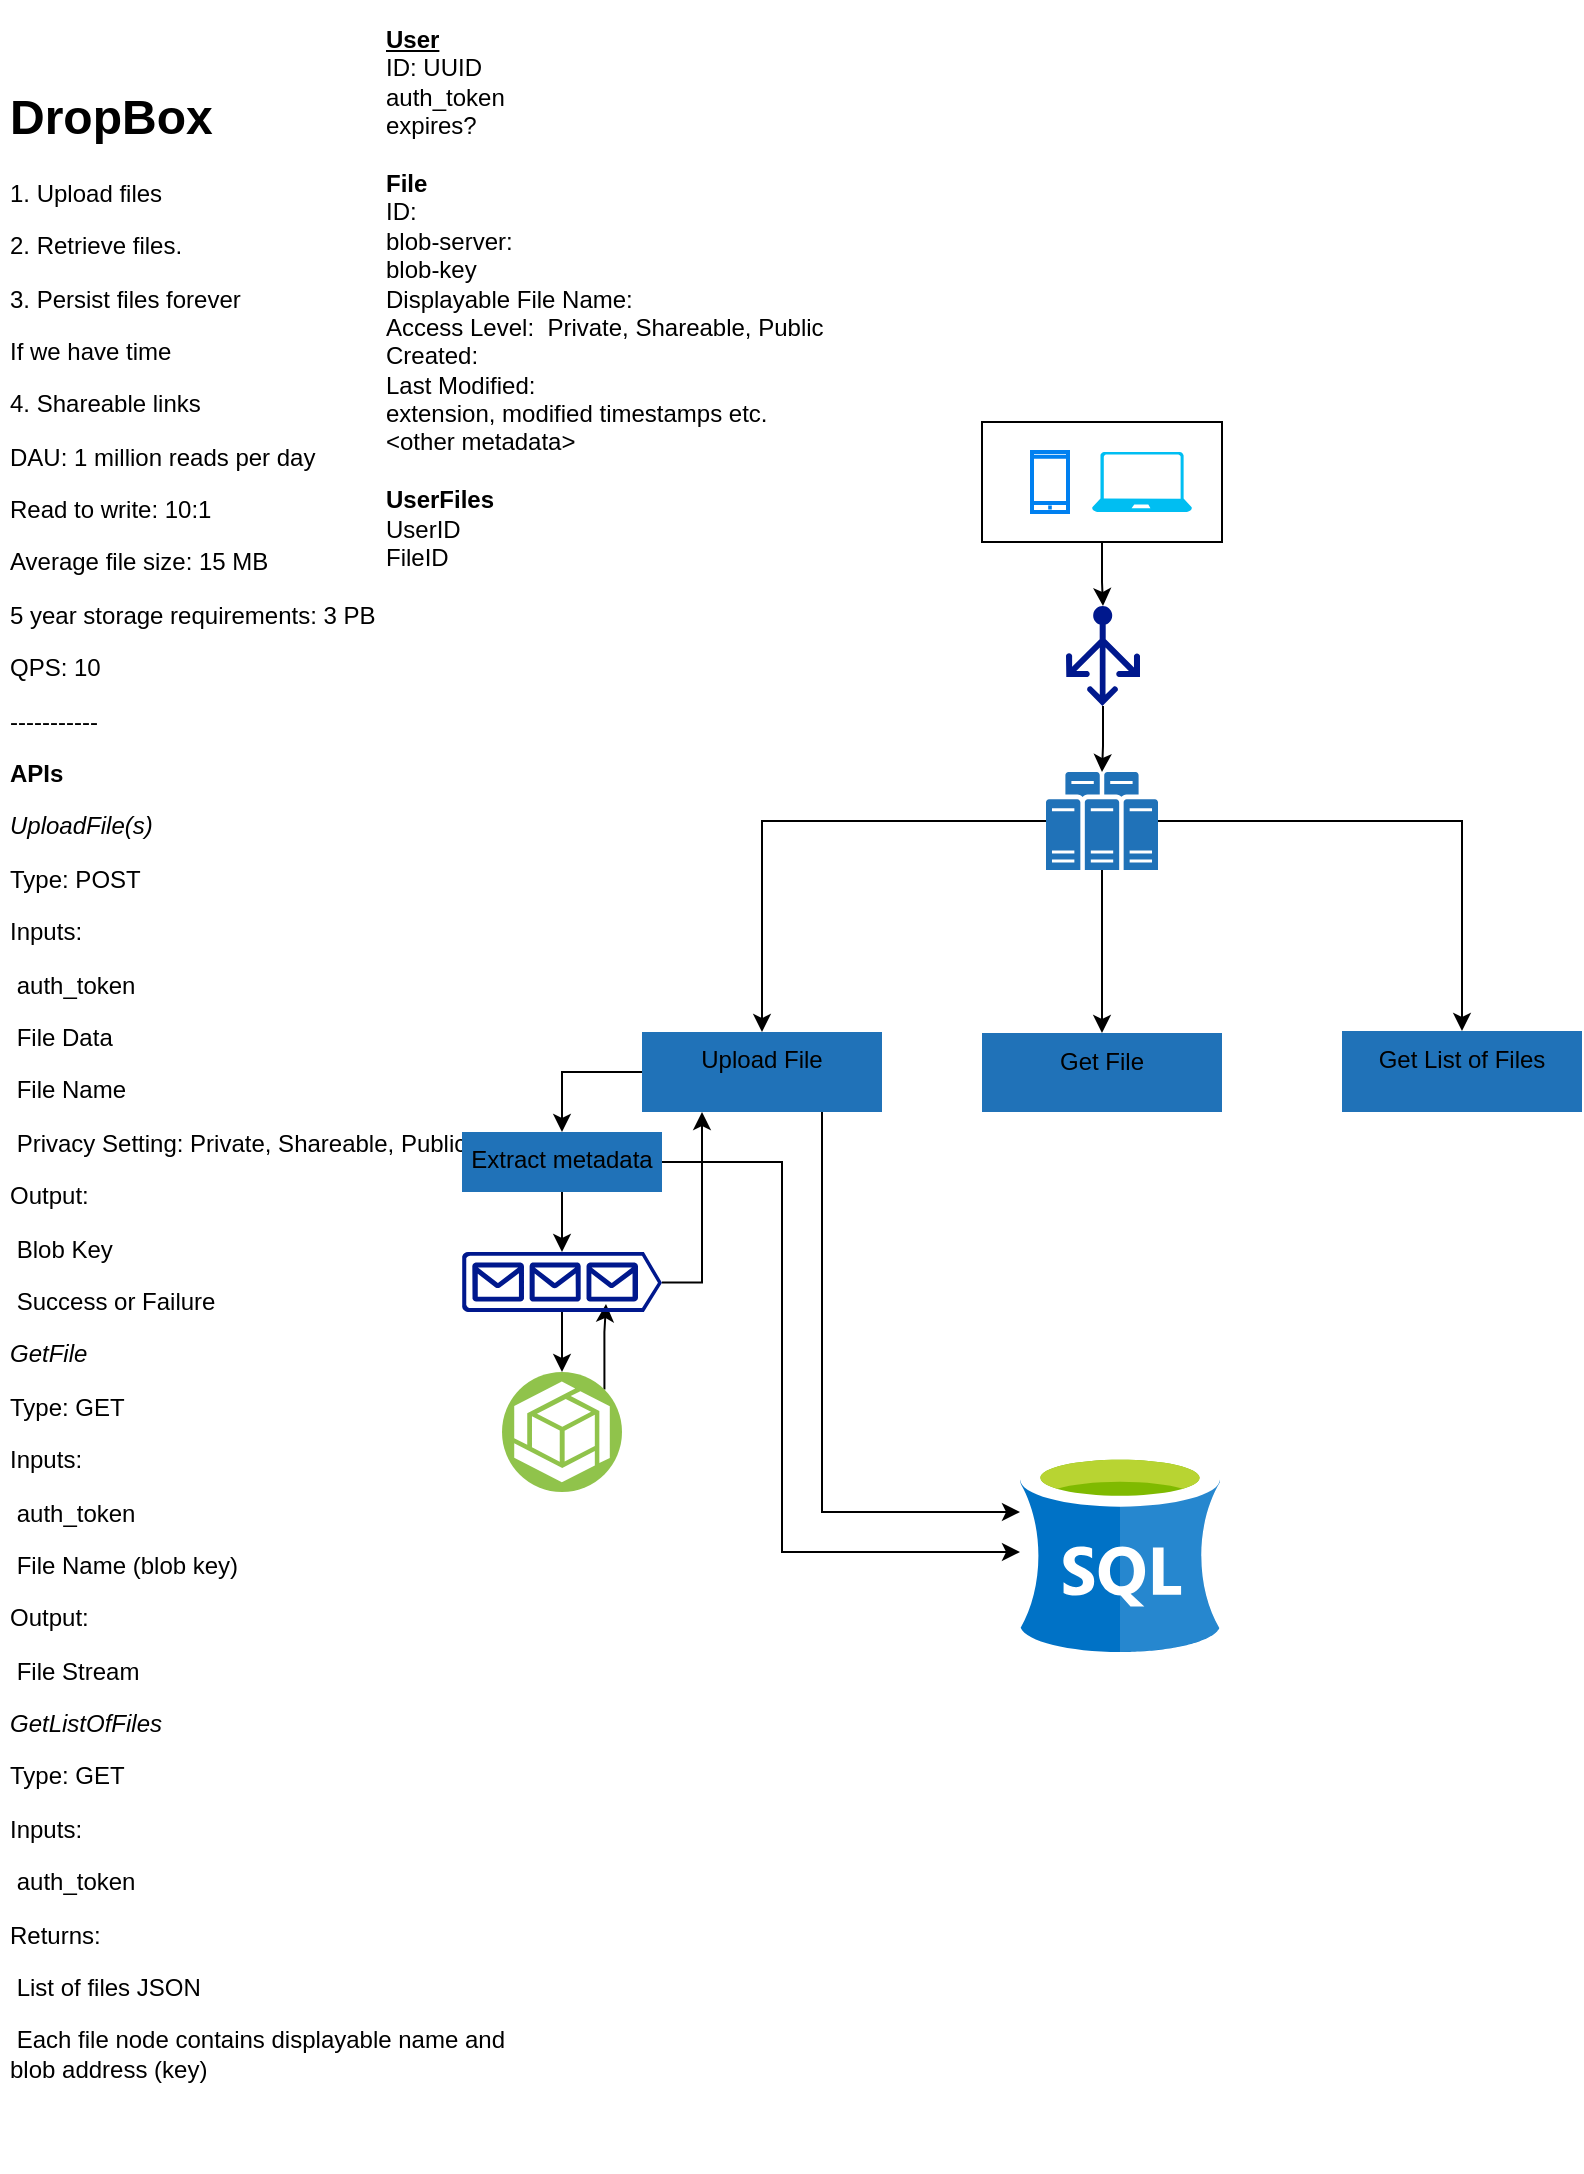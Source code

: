 <mxfile version="20.3.6" type="github">
  <diagram id="Fx_pesH9_Tg9TUCY-EvB" name="Page-1">
    <mxGraphModel dx="1422" dy="762" grid="1" gridSize="10" guides="1" tooltips="1" connect="1" arrows="1" fold="1" page="1" pageScale="1" pageWidth="850" pageHeight="1100" background="#FFFFFF" math="0" shadow="0">
      <root>
        <mxCell id="0" />
        <mxCell id="1" parent="0" />
        <mxCell id="1i6OF8YntkB4vm1dQ0iG-9" value="" style="edgeStyle=orthogonalEdgeStyle;rounded=0;orthogonalLoop=1;jettySize=auto;html=1;" parent="1" source="1i6OF8YntkB4vm1dQ0iG-6" target="1i6OF8YntkB4vm1dQ0iG-8" edge="1">
          <mxGeometry relative="1" as="geometry" />
        </mxCell>
        <mxCell id="1i6OF8YntkB4vm1dQ0iG-6" value="" style="rounded=0;whiteSpace=wrap;html=1;" parent="1" vertex="1">
          <mxGeometry x="510" y="215" width="120" height="60" as="geometry" />
        </mxCell>
        <mxCell id="1i6OF8YntkB4vm1dQ0iG-2" value="&lt;h1&gt;DropBox&lt;/h1&gt;&lt;p&gt;1. Upload files&lt;/p&gt;&lt;p&gt;2. Retrieve files.&lt;/p&gt;&lt;p&gt;3. Persist files forever&lt;/p&gt;&lt;p&gt;If we have time&lt;/p&gt;&lt;p&gt;4. Shareable links&lt;/p&gt;&lt;p&gt;DAU: 1 million reads per day&lt;/p&gt;&lt;p&gt;Read to write: 10:1&lt;/p&gt;&lt;p&gt;Average file size: 15 MB&lt;/p&gt;&lt;p&gt;5 year storage requirements: 3&lt;span style=&quot;background-color: initial;&quot;&gt;&amp;nbsp;PB&lt;/span&gt;&lt;/p&gt;&lt;p&gt;&lt;span style=&quot;background-color: initial;&quot;&gt;QPS: 10&lt;/span&gt;&lt;/p&gt;&lt;p&gt;&lt;span style=&quot;background-color: initial;&quot;&gt;-----------&lt;/span&gt;&lt;/p&gt;&lt;p&gt;&lt;b&gt;APIs&lt;/b&gt;&lt;/p&gt;&lt;p&gt;&lt;i style=&quot;&quot;&gt;UploadFile(s)&lt;/i&gt;&lt;/p&gt;&lt;p&gt;&lt;span style=&quot;&quot;&gt;&lt;/span&gt;Type: POST&lt;br&gt;&lt;/p&gt;&lt;p&gt;&lt;span style=&quot;&quot;&gt; &lt;/span&gt;Inputs:&lt;br&gt;&lt;/p&gt;&lt;p&gt;&lt;/p&gt;&lt;span style=&quot;white-space: pre;&quot;&gt; &lt;/span&gt;auth_token&lt;p&gt;&lt;span style=&quot;&quot;&gt; &lt;/span&gt;&lt;span style=&quot;&quot;&gt; &lt;/span&gt;&lt;span style=&quot;white-space: pre;&quot;&gt; &lt;/span&gt;File Data&lt;br&gt;&lt;/p&gt;&lt;p&gt;&lt;span style=&quot;white-space: pre;&quot;&gt; &lt;/span&gt;File Name&lt;br&gt;&lt;/p&gt;&lt;p&gt;&lt;span style=&quot;white-space: pre;&quot;&gt; &lt;/span&gt;Privacy Setting: Private, Shareable, Public&lt;br&gt;&lt;/p&gt;&lt;p&gt;Output:&lt;/p&gt;&lt;p&gt;&lt;span style=&quot;white-space: pre;&quot;&gt; &lt;/span&gt;Blob Key&lt;br&gt;&lt;/p&gt;&lt;p&gt;&lt;span style=&quot;white-space: pre;&quot;&gt; &lt;/span&gt;Success or Failure&lt;br&gt;&lt;/p&gt;&lt;p&gt;&lt;i&gt;GetFile&lt;/i&gt;&lt;/p&gt;&lt;p&gt;Type: GET&lt;/p&gt;&lt;p&gt;Inputs:&lt;/p&gt;&lt;p&gt;&lt;span style=&quot;white-space: pre;&quot;&gt; &lt;/span&gt;auth_token&lt;br&gt;&lt;/p&gt;&lt;p&gt;&lt;span style=&quot;white-space: pre;&quot;&gt; &lt;/span&gt;File Name (blob key)&lt;br&gt;&lt;/p&gt;&lt;p&gt;Output:&lt;/p&gt;&lt;p&gt;&lt;span style=&quot;white-space: pre;&quot;&gt; &lt;/span&gt;File Stream&lt;br&gt;&lt;/p&gt;&lt;p&gt;&lt;i&gt;GetListOfFiles&lt;/i&gt;&lt;/p&gt;&lt;p&gt;Type: GET&lt;/p&gt;&lt;p&gt;Inputs:&lt;/p&gt;&lt;p&gt;&lt;span style=&quot;white-space: pre;&quot;&gt; &lt;/span&gt;auth_token&lt;br&gt;&lt;/p&gt;&lt;p&gt;Returns:&lt;/p&gt;&lt;p&gt;&lt;span style=&quot;white-space: pre;&quot;&gt; &lt;/span&gt;List of files JSON&lt;/p&gt;&lt;p&gt;&lt;span style=&quot;background-color: initial;&quot;&gt;&lt;span style=&quot;white-space: pre;&quot;&gt; &lt;/span&gt;Each file node contains displayable name and blob address (key)&lt;/span&gt;&lt;/p&gt;" style="text;html=1;strokeColor=none;fillColor=none;spacing=4;spacingTop=-20;whiteSpace=wrap;overflow=hidden;rounded=0;horizontal=1;verticalAlign=middle;direction=west;" parent="1" vertex="1">
          <mxGeometry x="20" y="20" width="270" height="1070" as="geometry" />
        </mxCell>
        <mxCell id="1i6OF8YntkB4vm1dQ0iG-4" value="" style="html=1;verticalLabelPosition=bottom;align=center;labelBackgroundColor=#ffffff;verticalAlign=top;strokeWidth=2;strokeColor=#0080F0;shadow=0;dashed=0;shape=mxgraph.ios7.icons.smartphone;" parent="1" vertex="1">
          <mxGeometry x="535" y="230" width="18" height="30" as="geometry" />
        </mxCell>
        <mxCell id="1i6OF8YntkB4vm1dQ0iG-5" value="" style="verticalLabelPosition=bottom;html=1;verticalAlign=top;align=center;strokeColor=none;fillColor=#00BEF2;shape=mxgraph.azure.laptop;pointerEvents=1;" parent="1" vertex="1">
          <mxGeometry x="565" y="230" width="50" height="30" as="geometry" />
        </mxCell>
        <mxCell id="1i6OF8YntkB4vm1dQ0iG-11" value="" style="edgeStyle=orthogonalEdgeStyle;rounded=0;orthogonalLoop=1;jettySize=auto;html=1;" parent="1" source="1i6OF8YntkB4vm1dQ0iG-8" target="1i6OF8YntkB4vm1dQ0iG-10" edge="1">
          <mxGeometry relative="1" as="geometry" />
        </mxCell>
        <mxCell id="1i6OF8YntkB4vm1dQ0iG-8" value="" style="sketch=0;aspect=fixed;pointerEvents=1;shadow=0;dashed=0;html=1;strokeColor=none;labelPosition=center;verticalLabelPosition=bottom;verticalAlign=top;align=center;fillColor=#00188D;shape=mxgraph.azure.load_balancer_generic" parent="1" vertex="1">
          <mxGeometry x="552" y="307" width="37" height="50" as="geometry" />
        </mxCell>
        <mxCell id="1i6OF8YntkB4vm1dQ0iG-26" value="" style="edgeStyle=orthogonalEdgeStyle;rounded=0;orthogonalLoop=1;jettySize=auto;html=1;" parent="1" source="1i6OF8YntkB4vm1dQ0iG-10" target="1i6OF8YntkB4vm1dQ0iG-25" edge="1">
          <mxGeometry relative="1" as="geometry" />
        </mxCell>
        <mxCell id="1i6OF8YntkB4vm1dQ0iG-29" value="" style="edgeStyle=orthogonalEdgeStyle;rounded=0;orthogonalLoop=1;jettySize=auto;html=1;" parent="1" source="1i6OF8YntkB4vm1dQ0iG-10" target="1i6OF8YntkB4vm1dQ0iG-28" edge="1">
          <mxGeometry relative="1" as="geometry" />
        </mxCell>
        <mxCell id="1i6OF8YntkB4vm1dQ0iG-31" value="" style="edgeStyle=orthogonalEdgeStyle;rounded=0;orthogonalLoop=1;jettySize=auto;html=1;" parent="1" source="1i6OF8YntkB4vm1dQ0iG-10" target="1i6OF8YntkB4vm1dQ0iG-30" edge="1">
          <mxGeometry relative="1" as="geometry" />
        </mxCell>
        <mxCell id="1i6OF8YntkB4vm1dQ0iG-10" value="" style="sketch=0;pointerEvents=1;shadow=0;dashed=0;html=1;strokeColor=none;labelPosition=center;verticalLabelPosition=bottom;verticalAlign=top;outlineConnect=0;align=center;shape=mxgraph.office.servers.physical_host_farm;fillColor=#2072B8;" parent="1" vertex="1">
          <mxGeometry x="542" y="390" width="56" height="49" as="geometry" />
        </mxCell>
        <mxCell id="GZ5hargXJhRWxqv7RDIR-14" style="edgeStyle=orthogonalEdgeStyle;rounded=0;orthogonalLoop=1;jettySize=auto;html=1;exitX=0;exitY=0.5;exitDx=0;exitDy=0;" edge="1" parent="1" source="1i6OF8YntkB4vm1dQ0iG-25" target="GZ5hargXJhRWxqv7RDIR-11">
          <mxGeometry relative="1" as="geometry" />
        </mxCell>
        <mxCell id="GZ5hargXJhRWxqv7RDIR-25" style="edgeStyle=orthogonalEdgeStyle;rounded=0;orthogonalLoop=1;jettySize=auto;html=1;exitX=0.75;exitY=1;exitDx=0;exitDy=0;" edge="1" parent="1" source="1i6OF8YntkB4vm1dQ0iG-25" target="GZ5hargXJhRWxqv7RDIR-18">
          <mxGeometry relative="1" as="geometry">
            <Array as="points">
              <mxPoint x="430" y="760" />
            </Array>
          </mxGeometry>
        </mxCell>
        <mxCell id="1i6OF8YntkB4vm1dQ0iG-25" value="Upload File" style="whiteSpace=wrap;html=1;verticalAlign=top;fillColor=#2072B8;strokeColor=none;sketch=0;shadow=0;dashed=0;" parent="1" vertex="1">
          <mxGeometry x="340" y="520" width="120" height="40" as="geometry" />
        </mxCell>
        <mxCell id="1i6OF8YntkB4vm1dQ0iG-28" value="Get File" style="whiteSpace=wrap;html=1;verticalAlign=top;fillColor=#2072B8;strokeColor=none;sketch=0;shadow=0;dashed=0;" parent="1" vertex="1">
          <mxGeometry x="510" y="520.5" width="120" height="39.5" as="geometry" />
        </mxCell>
        <mxCell id="1i6OF8YntkB4vm1dQ0iG-30" value="Get List of Files" style="whiteSpace=wrap;html=1;verticalAlign=top;fillColor=#2072B8;strokeColor=none;sketch=0;shadow=0;dashed=0;" parent="1" vertex="1">
          <mxGeometry x="690" y="519.5" width="120" height="40.5" as="geometry" />
        </mxCell>
        <mxCell id="j9JHQL7Bqv3rGWA5NjJD-3" value="&lt;b&gt;&lt;u&gt;User &lt;/u&gt;&lt;/b&gt;&lt;br&gt;ID: UUID&lt;br&gt;auth_token&lt;br&gt;expires?&lt;br&gt;&lt;br&gt;&lt;b&gt;File&lt;br&gt;&lt;/b&gt;ID:&lt;br&gt;blob-server:&lt;br&gt;blob-key&lt;br&gt;Displayable File Name:&lt;br&gt;Access Level:&amp;nbsp; Private, Shareable, Public&lt;br&gt;Created:&amp;nbsp;&lt;br&gt;Last Modified:&lt;br&gt;extension, modified timestamps etc.&lt;br&gt;&amp;lt;other metadata&amp;gt;&lt;br&gt;&lt;br&gt;&lt;b&gt;UserFiles&lt;/b&gt;&lt;br&gt;UserID&lt;br&gt;FileID&lt;br&gt;" style="text;html=1;strokeColor=none;fillColor=none;align=left;verticalAlign=top;whiteSpace=wrap;rounded=0;" parent="1" vertex="1">
          <mxGeometry x="210" y="10" width="230" height="320" as="geometry" />
        </mxCell>
        <mxCell id="GZ5hargXJhRWxqv7RDIR-17" style="edgeStyle=orthogonalEdgeStyle;rounded=0;orthogonalLoop=1;jettySize=auto;html=1;exitX=1;exitY=0;exitDx=0;exitDy=0;entryX=0.72;entryY=0.867;entryDx=0;entryDy=0;entryPerimeter=0;" edge="1" parent="1" source="GZ5hargXJhRWxqv7RDIR-4" target="GZ5hargXJhRWxqv7RDIR-6">
          <mxGeometry relative="1" as="geometry" />
        </mxCell>
        <mxCell id="GZ5hargXJhRWxqv7RDIR-4" value="" style="aspect=fixed;perimeter=ellipsePerimeter;html=1;align=center;shadow=0;dashed=0;fontColor=#4277BB;labelBackgroundColor=#ffffff;fontSize=12;spacingTop=3;image;image=img/lib/ibm/vpc/ObjectStorage.svg;" vertex="1" parent="1">
          <mxGeometry x="270" y="690" width="60" height="60" as="geometry" />
        </mxCell>
        <mxCell id="GZ5hargXJhRWxqv7RDIR-8" value="" style="edgeStyle=orthogonalEdgeStyle;rounded=0;orthogonalLoop=1;jettySize=auto;html=1;" edge="1" parent="1" source="GZ5hargXJhRWxqv7RDIR-6" target="GZ5hargXJhRWxqv7RDIR-4">
          <mxGeometry relative="1" as="geometry" />
        </mxCell>
        <mxCell id="GZ5hargXJhRWxqv7RDIR-22" style="edgeStyle=orthogonalEdgeStyle;rounded=0;orthogonalLoop=1;jettySize=auto;html=1;exitX=1;exitY=0.51;exitDx=0;exitDy=0;exitPerimeter=0;entryX=0.25;entryY=1;entryDx=0;entryDy=0;" edge="1" parent="1" source="GZ5hargXJhRWxqv7RDIR-6" target="1i6OF8YntkB4vm1dQ0iG-25">
          <mxGeometry relative="1" as="geometry" />
        </mxCell>
        <mxCell id="GZ5hargXJhRWxqv7RDIR-6" value="" style="sketch=0;aspect=fixed;pointerEvents=1;shadow=0;dashed=0;html=1;strokeColor=none;labelPosition=center;verticalLabelPosition=bottom;verticalAlign=top;align=center;fillColor=#00188D;shape=mxgraph.azure.queue_generic" vertex="1" parent="1">
          <mxGeometry x="250" y="630" width="100" height="30" as="geometry" />
        </mxCell>
        <mxCell id="GZ5hargXJhRWxqv7RDIR-20" value="" style="edgeStyle=orthogonalEdgeStyle;rounded=0;orthogonalLoop=1;jettySize=auto;html=1;" edge="1" parent="1" source="GZ5hargXJhRWxqv7RDIR-11" target="GZ5hargXJhRWxqv7RDIR-6">
          <mxGeometry relative="1" as="geometry" />
        </mxCell>
        <mxCell id="GZ5hargXJhRWxqv7RDIR-21" style="edgeStyle=orthogonalEdgeStyle;rounded=0;orthogonalLoop=1;jettySize=auto;html=1;exitX=1;exitY=0.5;exitDx=0;exitDy=0;" edge="1" parent="1" source="GZ5hargXJhRWxqv7RDIR-11" target="GZ5hargXJhRWxqv7RDIR-18">
          <mxGeometry relative="1" as="geometry">
            <Array as="points">
              <mxPoint x="410" y="585" />
              <mxPoint x="410" y="780" />
            </Array>
          </mxGeometry>
        </mxCell>
        <mxCell id="GZ5hargXJhRWxqv7RDIR-11" value="Extract metadata" style="whiteSpace=wrap;html=1;verticalAlign=top;fillColor=#2072B8;strokeColor=none;sketch=0;shadow=0;dashed=0;" vertex="1" parent="1">
          <mxGeometry x="250" y="570" width="100" height="30" as="geometry" />
        </mxCell>
        <mxCell id="GZ5hargXJhRWxqv7RDIR-18" value="" style="sketch=0;aspect=fixed;html=1;points=[];align=center;image;fontSize=12;image=img/lib/mscae/dep/SQL_Server_Stretch_DB.svg;" vertex="1" parent="1">
          <mxGeometry x="529" y="730" width="100" height="100" as="geometry" />
        </mxCell>
      </root>
    </mxGraphModel>
  </diagram>
</mxfile>
